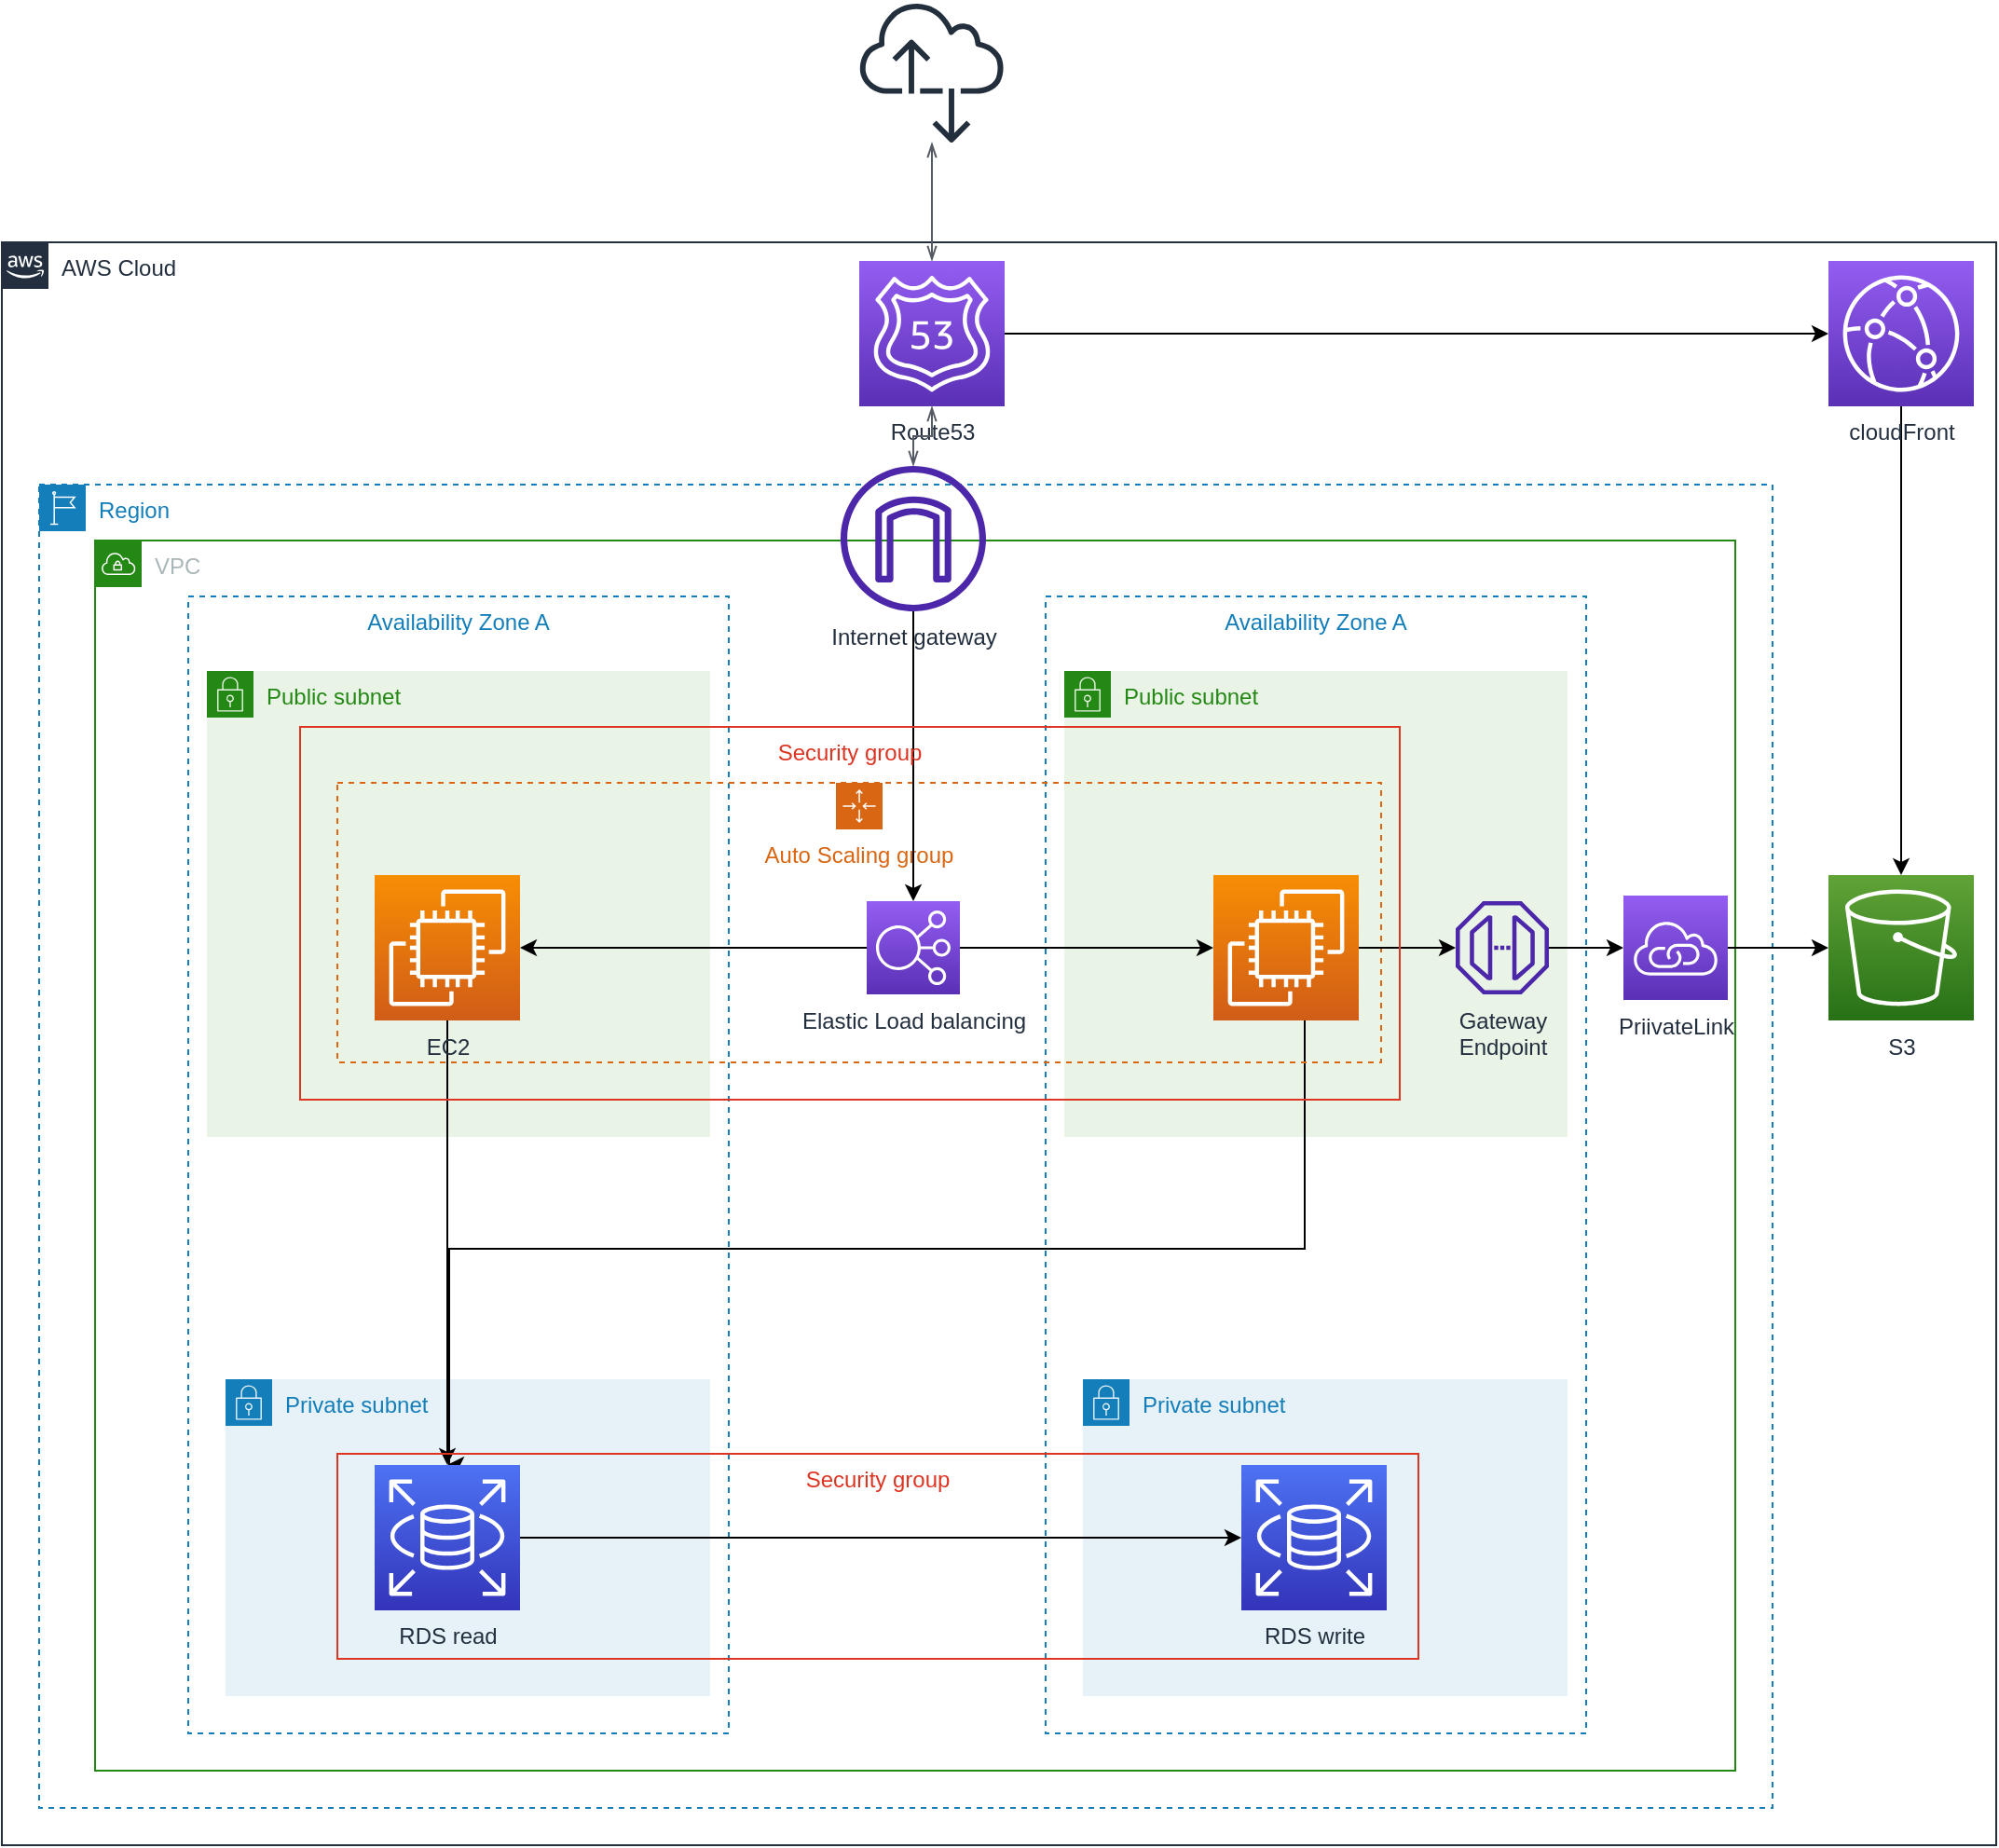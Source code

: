 <mxfile version="21.0.6" type="github">
  <diagram id="44onkSL5FYg0nzkO9cVO" name="Page-1">
    <mxGraphModel dx="768" dy="1551" grid="1" gridSize="10" guides="1" tooltips="1" connect="1" arrows="1" fold="1" page="1" pageScale="1" pageWidth="850" pageHeight="1100" math="0" shadow="0">
      <root>
        <mxCell id="0" />
        <mxCell id="1" parent="0" />
        <mxCell id="7fmFf8nUn-P5M9Ccj1X9-1" value="AWS Cloud" style="points=[[0,0],[0.25,0],[0.5,0],[0.75,0],[1,0],[1,0.25],[1,0.5],[1,0.75],[1,1],[0.75,1],[0.5,1],[0.25,1],[0,1],[0,0.75],[0,0.5],[0,0.25]];outlineConnect=0;gradientColor=none;html=1;whiteSpace=wrap;fontSize=12;fontStyle=0;container=1;pointerEvents=0;collapsible=0;recursiveResize=0;shape=mxgraph.aws4.group;grIcon=mxgraph.aws4.group_aws_cloud_alt;strokeColor=#232F3E;fillColor=none;verticalAlign=top;align=left;spacingLeft=30;fontColor=#232F3E;dashed=0;" parent="1" vertex="1">
          <mxGeometry x="40" y="-70" width="1070" height="860" as="geometry" />
        </mxCell>
        <mxCell id="7fmFf8nUn-P5M9Ccj1X9-4" value="Region" style="points=[[0,0],[0.25,0],[0.5,0],[0.75,0],[1,0],[1,0.25],[1,0.5],[1,0.75],[1,1],[0.75,1],[0.5,1],[0.25,1],[0,1],[0,0.75],[0,0.5],[0,0.25]];outlineConnect=0;gradientColor=none;html=1;whiteSpace=wrap;fontSize=12;fontStyle=0;container=1;pointerEvents=0;collapsible=0;recursiveResize=0;shape=mxgraph.aws4.group;grIcon=mxgraph.aws4.group_region;strokeColor=#147EBA;fillColor=none;verticalAlign=top;align=left;spacingLeft=30;fontColor=#147EBA;dashed=1;" parent="7fmFf8nUn-P5M9Ccj1X9-1" vertex="1">
          <mxGeometry x="20" y="130" width="930" height="710" as="geometry" />
        </mxCell>
        <mxCell id="7fmFf8nUn-P5M9Ccj1X9-7" value="VPC" style="points=[[0,0],[0.25,0],[0.5,0],[0.75,0],[1,0],[1,0.25],[1,0.5],[1,0.75],[1,1],[0.75,1],[0.5,1],[0.25,1],[0,1],[0,0.75],[0,0.5],[0,0.25]];outlineConnect=0;gradientColor=none;html=1;whiteSpace=wrap;fontSize=12;fontStyle=0;container=1;pointerEvents=0;collapsible=0;recursiveResize=0;shape=mxgraph.aws4.group;grIcon=mxgraph.aws4.group_vpc;strokeColor=#248814;fillColor=none;verticalAlign=top;align=left;spacingLeft=30;fontColor=#AAB7B8;dashed=0;" parent="7fmFf8nUn-P5M9Ccj1X9-4" vertex="1">
          <mxGeometry x="30" y="30" width="880" height="660" as="geometry" />
        </mxCell>
        <mxCell id="7fmFf8nUn-P5M9Ccj1X9-10" value="Availability Zone A" style="fillColor=none;strokeColor=#147EBA;dashed=1;verticalAlign=top;fontStyle=0;fontColor=#147EBA;" parent="7fmFf8nUn-P5M9Ccj1X9-7" vertex="1">
          <mxGeometry x="50" y="30" width="290" height="610" as="geometry" />
        </mxCell>
        <mxCell id="7fmFf8nUn-P5M9Ccj1X9-23" value="Public subnet" style="points=[[0,0],[0.25,0],[0.5,0],[0.75,0],[1,0],[1,0.25],[1,0.5],[1,0.75],[1,1],[0.75,1],[0.5,1],[0.25,1],[0,1],[0,0.75],[0,0.5],[0,0.25]];outlineConnect=0;gradientColor=none;html=1;whiteSpace=wrap;fontSize=12;fontStyle=0;container=1;pointerEvents=0;collapsible=0;recursiveResize=0;shape=mxgraph.aws4.group;grIcon=mxgraph.aws4.group_security_group;grStroke=0;strokeColor=#248814;fillColor=#E9F3E6;verticalAlign=top;align=left;spacingLeft=30;fontColor=#248814;dashed=0;" parent="7fmFf8nUn-P5M9Ccj1X9-7" vertex="1">
          <mxGeometry x="60" y="70" width="270" height="250" as="geometry" />
        </mxCell>
        <mxCell id="7fmFf8nUn-P5M9Ccj1X9-26" value="Private subnet" style="points=[[0,0],[0.25,0],[0.5,0],[0.75,0],[1,0],[1,0.25],[1,0.5],[1,0.75],[1,1],[0.75,1],[0.5,1],[0.25,1],[0,1],[0,0.75],[0,0.5],[0,0.25]];outlineConnect=0;gradientColor=none;html=1;whiteSpace=wrap;fontSize=12;fontStyle=0;container=1;pointerEvents=0;collapsible=0;recursiveResize=0;shape=mxgraph.aws4.group;grIcon=mxgraph.aws4.group_security_group;grStroke=0;strokeColor=#147EBA;fillColor=#E6F2F8;verticalAlign=top;align=left;spacingLeft=30;fontColor=#147EBA;dashed=0;" parent="7fmFf8nUn-P5M9Ccj1X9-7" vertex="1">
          <mxGeometry x="70" y="450" width="260" height="170" as="geometry" />
        </mxCell>
        <mxCell id="7fmFf8nUn-P5M9Ccj1X9-31" value="Availability Zone A" style="fillColor=none;strokeColor=#147EBA;dashed=1;verticalAlign=top;fontStyle=0;fontColor=#147EBA;" parent="7fmFf8nUn-P5M9Ccj1X9-7" vertex="1">
          <mxGeometry x="510" y="30" width="290" height="610" as="geometry" />
        </mxCell>
        <mxCell id="7fmFf8nUn-P5M9Ccj1X9-32" value="Public subnet" style="points=[[0,0],[0.25,0],[0.5,0],[0.75,0],[1,0],[1,0.25],[1,0.5],[1,0.75],[1,1],[0.75,1],[0.5,1],[0.25,1],[0,1],[0,0.75],[0,0.5],[0,0.25]];outlineConnect=0;gradientColor=none;html=1;whiteSpace=wrap;fontSize=12;fontStyle=0;container=1;pointerEvents=0;collapsible=0;recursiveResize=0;shape=mxgraph.aws4.group;grIcon=mxgraph.aws4.group_security_group;grStroke=0;strokeColor=#248814;fillColor=#E9F3E6;verticalAlign=top;align=left;spacingLeft=30;fontColor=#248814;dashed=0;" parent="7fmFf8nUn-P5M9Ccj1X9-7" vertex="1">
          <mxGeometry x="520" y="70" width="270" height="250" as="geometry" />
        </mxCell>
        <mxCell id="7fmFf8nUn-P5M9Ccj1X9-55" value="Gateway&lt;br&gt;Endpoint" style="sketch=0;outlineConnect=0;fontColor=#232F3E;gradientColor=none;fillColor=#4D27AA;strokeColor=none;dashed=0;verticalLabelPosition=bottom;verticalAlign=top;align=center;html=1;fontSize=12;fontStyle=0;aspect=fixed;pointerEvents=1;shape=mxgraph.aws4.endpoint;" parent="7fmFf8nUn-P5M9Ccj1X9-32" vertex="1">
          <mxGeometry x="210" y="123.5" width="50" height="50" as="geometry" />
        </mxCell>
        <mxCell id="7fmFf8nUn-P5M9Ccj1X9-34" value="Private subnet" style="points=[[0,0],[0.25,0],[0.5,0],[0.75,0],[1,0],[1,0.25],[1,0.5],[1,0.75],[1,1],[0.75,1],[0.5,1],[0.25,1],[0,1],[0,0.75],[0,0.5],[0,0.25]];outlineConnect=0;gradientColor=none;html=1;whiteSpace=wrap;fontSize=12;fontStyle=0;container=1;pointerEvents=0;collapsible=0;recursiveResize=0;shape=mxgraph.aws4.group;grIcon=mxgraph.aws4.group_security_group;grStroke=0;strokeColor=#147EBA;fillColor=#E6F2F8;verticalAlign=top;align=left;spacingLeft=30;fontColor=#147EBA;dashed=0;" parent="7fmFf8nUn-P5M9Ccj1X9-7" vertex="1">
          <mxGeometry x="530" y="450" width="260" height="170" as="geometry" />
        </mxCell>
        <mxCell id="7fmFf8nUn-P5M9Ccj1X9-37" value="RDS write" style="sketch=0;points=[[0,0,0],[0.25,0,0],[0.5,0,0],[0.75,0,0],[1,0,0],[0,1,0],[0.25,1,0],[0.5,1,0],[0.75,1,0],[1,1,0],[0,0.25,0],[0,0.5,0],[0,0.75,0],[1,0.25,0],[1,0.5,0],[1,0.75,0]];outlineConnect=0;fontColor=#232F3E;gradientColor=#4D72F3;gradientDirection=north;fillColor=#3334B9;strokeColor=#ffffff;dashed=0;verticalLabelPosition=bottom;verticalAlign=top;align=center;html=1;fontSize=12;fontStyle=0;aspect=fixed;shape=mxgraph.aws4.resourceIcon;resIcon=mxgraph.aws4.rds;" parent="7fmFf8nUn-P5M9Ccj1X9-34" vertex="1">
          <mxGeometry x="85" y="46" width="78" height="78" as="geometry" />
        </mxCell>
        <mxCell id="7fmFf8nUn-P5M9Ccj1X9-44" style="edgeStyle=orthogonalEdgeStyle;rounded=0;orthogonalLoop=1;jettySize=auto;html=1;entryX=0.5;entryY=0;entryDx=0;entryDy=0;entryPerimeter=0;" parent="7fmFf8nUn-P5M9Ccj1X9-7" source="7fmFf8nUn-P5M9Ccj1X9-25" target="7fmFf8nUn-P5M9Ccj1X9-36" edge="1">
          <mxGeometry relative="1" as="geometry" />
        </mxCell>
        <mxCell id="7fmFf8nUn-P5M9Ccj1X9-46" style="edgeStyle=orthogonalEdgeStyle;rounded=0;orthogonalLoop=1;jettySize=auto;html=1;entryX=0;entryY=0.5;entryDx=0;entryDy=0;entryPerimeter=0;" parent="7fmFf8nUn-P5M9Ccj1X9-7" source="7fmFf8nUn-P5M9Ccj1X9-36" target="7fmFf8nUn-P5M9Ccj1X9-37" edge="1">
          <mxGeometry relative="1" as="geometry" />
        </mxCell>
        <mxCell id="7fmFf8nUn-P5M9Ccj1X9-49" style="edgeStyle=orthogonalEdgeStyle;rounded=0;orthogonalLoop=1;jettySize=auto;html=1;entryX=0.5;entryY=0;entryDx=0;entryDy=0;entryPerimeter=0;" parent="7fmFf8nUn-P5M9Ccj1X9-7" source="7fmFf8nUn-P5M9Ccj1X9-33" target="7fmFf8nUn-P5M9Ccj1X9-36" edge="1">
          <mxGeometry relative="1" as="geometry">
            <Array as="points">
              <mxPoint x="649" y="380" />
              <mxPoint x="190" y="380" />
              <mxPoint x="190" y="496" />
            </Array>
          </mxGeometry>
        </mxCell>
        <mxCell id="7fmFf8nUn-P5M9Ccj1X9-42" value="Auto Scaling group" style="points=[[0,0],[0.25,0],[0.5,0],[0.75,0],[1,0],[1,0.25],[1,0.5],[1,0.75],[1,1],[0.75,1],[0.5,1],[0.25,1],[0,1],[0,0.75],[0,0.5],[0,0.25]];outlineConnect=0;gradientColor=none;html=1;whiteSpace=wrap;fontSize=12;fontStyle=0;container=1;pointerEvents=0;collapsible=0;recursiveResize=0;shape=mxgraph.aws4.groupCenter;grIcon=mxgraph.aws4.group_auto_scaling_group;grStroke=1;strokeColor=#D86613;fillColor=none;verticalAlign=top;align=center;fontColor=#D86613;dashed=1;spacingTop=25;" parent="7fmFf8nUn-P5M9Ccj1X9-7" vertex="1">
          <mxGeometry x="130" y="130" width="560" height="150" as="geometry" />
        </mxCell>
        <mxCell id="7fmFf8nUn-P5M9Ccj1X9-54" value="Elastic Load balancing" style="sketch=0;points=[[0,0,0],[0.25,0,0],[0.5,0,0],[0.75,0,0],[1,0,0],[0,1,0],[0.25,1,0],[0.5,1,0],[0.75,1,0],[1,1,0],[0,0.25,0],[0,0.5,0],[0,0.75,0],[1,0.25,0],[1,0.5,0],[1,0.75,0]];outlineConnect=0;fontColor=#232F3E;gradientColor=#945DF2;gradientDirection=north;fillColor=#5A30B5;strokeColor=#ffffff;dashed=0;verticalLabelPosition=bottom;verticalAlign=top;align=center;html=1;fontSize=12;fontStyle=0;aspect=fixed;shape=mxgraph.aws4.resourceIcon;resIcon=mxgraph.aws4.elastic_load_balancing;" parent="7fmFf8nUn-P5M9Ccj1X9-42" vertex="1">
          <mxGeometry x="284" y="63.5" width="50" height="50" as="geometry" />
        </mxCell>
        <mxCell id="7fmFf8nUn-P5M9Ccj1X9-25" value="EC2" style="sketch=0;points=[[0,0,0],[0.25,0,0],[0.5,0,0],[0.75,0,0],[1,0,0],[0,1,0],[0.25,1,0],[0.5,1,0],[0.75,1,0],[1,1,0],[0,0.25,0],[0,0.5,0],[0,0.75,0],[1,0.25,0],[1,0.5,0],[1,0.75,0]];outlineConnect=0;fontColor=#232F3E;gradientColor=#F78E04;gradientDirection=north;fillColor=#D05C17;strokeColor=#ffffff;dashed=0;verticalLabelPosition=bottom;verticalAlign=top;align=center;html=1;fontSize=12;fontStyle=0;aspect=fixed;shape=mxgraph.aws4.resourceIcon;resIcon=mxgraph.aws4.ec2;" parent="7fmFf8nUn-P5M9Ccj1X9-42" vertex="1">
          <mxGeometry x="20" y="49.5" width="78" height="78" as="geometry" />
        </mxCell>
        <mxCell id="1zciZyRI1FGPK95_tYkb-5" style="edgeStyle=orthogonalEdgeStyle;rounded=0;orthogonalLoop=1;jettySize=auto;html=1;" parent="7fmFf8nUn-P5M9Ccj1X9-42" source="7fmFf8nUn-P5M9Ccj1X9-54" target="7fmFf8nUn-P5M9Ccj1X9-25" edge="1">
          <mxGeometry relative="1" as="geometry" />
        </mxCell>
        <mxCell id="7fmFf8nUn-P5M9Ccj1X9-33" value="" style="sketch=0;points=[[0,0,0],[0.25,0,0],[0.5,0,0],[0.75,0,0],[1,0,0],[0,1,0],[0.25,1,0],[0.5,1,0],[0.75,1,0],[1,1,0],[0,0.25,0],[0,0.5,0],[0,0.75,0],[1,0.25,0],[1,0.5,0],[1,0.75,0]];outlineConnect=0;fontColor=#232F3E;gradientColor=#F78E04;gradientDirection=north;fillColor=#D05C17;strokeColor=#ffffff;dashed=0;verticalLabelPosition=bottom;verticalAlign=top;align=center;html=1;fontSize=12;fontStyle=0;aspect=fixed;shape=mxgraph.aws4.resourceIcon;resIcon=mxgraph.aws4.ec2;" parent="7fmFf8nUn-P5M9Ccj1X9-42" vertex="1">
          <mxGeometry x="470" y="49.5" width="78" height="78" as="geometry" />
        </mxCell>
        <mxCell id="1zciZyRI1FGPK95_tYkb-6" value="" style="edgeStyle=orthogonalEdgeStyle;rounded=0;orthogonalLoop=1;jettySize=auto;html=1;entryX=0;entryY=0.5;entryDx=0;entryDy=0;entryPerimeter=0;" parent="7fmFf8nUn-P5M9Ccj1X9-42" source="7fmFf8nUn-P5M9Ccj1X9-54" target="7fmFf8nUn-P5M9Ccj1X9-33" edge="1">
          <mxGeometry relative="1" as="geometry" />
        </mxCell>
        <mxCell id="7fmFf8nUn-P5M9Ccj1X9-36" value="RDS read" style="sketch=0;points=[[0,0,0],[0.25,0,0],[0.5,0,0],[0.75,0,0],[1,0,0],[0,1,0],[0.25,1,0],[0.5,1,0],[0.75,1,0],[1,1,0],[0,0.25,0],[0,0.5,0],[0,0.75,0],[1,0.25,0],[1,0.5,0],[1,0.75,0]];outlineConnect=0;fontColor=#232F3E;gradientColor=#4D72F3;gradientDirection=north;fillColor=#3334B9;strokeColor=#ffffff;dashed=0;verticalLabelPosition=bottom;verticalAlign=top;align=center;html=1;fontSize=12;fontStyle=0;aspect=fixed;shape=mxgraph.aws4.resourceIcon;resIcon=mxgraph.aws4.rds;" parent="7fmFf8nUn-P5M9Ccj1X9-7" vertex="1">
          <mxGeometry x="150" y="496" width="78" height="78" as="geometry" />
        </mxCell>
        <mxCell id="1zciZyRI1FGPK95_tYkb-12" style="edgeStyle=orthogonalEdgeStyle;rounded=0;orthogonalLoop=1;jettySize=auto;html=1;" parent="7fmFf8nUn-P5M9Ccj1X9-7" source="7fmFf8nUn-P5M9Ccj1X9-33" target="7fmFf8nUn-P5M9Ccj1X9-55" edge="1">
          <mxGeometry relative="1" as="geometry" />
        </mxCell>
        <mxCell id="1zciZyRI1FGPK95_tYkb-14" style="edgeStyle=orthogonalEdgeStyle;rounded=0;orthogonalLoop=1;jettySize=auto;html=1;entryX=0.5;entryY=0;entryDx=0;entryDy=0;entryPerimeter=0;" parent="7fmFf8nUn-P5M9Ccj1X9-7" source="1zciZyRI1FGPK95_tYkb-13" target="7fmFf8nUn-P5M9Ccj1X9-54" edge="1">
          <mxGeometry relative="1" as="geometry" />
        </mxCell>
        <mxCell id="1zciZyRI1FGPK95_tYkb-13" value="Internet gateway" style="sketch=0;outlineConnect=0;fontColor=#232F3E;gradientColor=none;fillColor=#4D27AA;strokeColor=none;dashed=0;verticalLabelPosition=bottom;verticalAlign=top;align=center;html=1;fontSize=12;fontStyle=0;aspect=fixed;pointerEvents=1;shape=mxgraph.aws4.internet_gateway;" parent="7fmFf8nUn-P5M9Ccj1X9-7" vertex="1">
          <mxGeometry x="400" y="-40" width="78" height="78" as="geometry" />
        </mxCell>
        <mxCell id="7fmFf8nUn-P5M9Ccj1X9-50" value="Security group" style="fillColor=none;strokeColor=#DD3522;verticalAlign=top;fontStyle=0;fontColor=#DD3522;" parent="7fmFf8nUn-P5M9Ccj1X9-7" vertex="1">
          <mxGeometry x="130" y="490" width="580" height="110" as="geometry" />
        </mxCell>
        <mxCell id="7fmFf8nUn-P5M9Ccj1X9-43" value="Security group" style="fillColor=none;strokeColor=#DD3522;verticalAlign=top;fontStyle=0;fontColor=#DD3522;" parent="7fmFf8nUn-P5M9Ccj1X9-7" vertex="1">
          <mxGeometry x="110" y="100" width="590" height="200" as="geometry" />
        </mxCell>
        <mxCell id="vRAyw9r1Aut6123HKFGO-1" value="PriivateLink" style="sketch=0;points=[[0,0,0],[0.25,0,0],[0.5,0,0],[0.75,0,0],[1,0,0],[0,1,0],[0.25,1,0],[0.5,1,0],[0.75,1,0],[1,1,0],[0,0.25,0],[0,0.5,0],[0,0.75,0],[1,0.25,0],[1,0.5,0],[1,0.75,0]];outlineConnect=0;fontColor=#232F3E;gradientColor=#945DF2;gradientDirection=north;fillColor=#5A30B5;strokeColor=#ffffff;dashed=0;verticalLabelPosition=bottom;verticalAlign=top;align=center;html=1;fontSize=12;fontStyle=0;aspect=fixed;shape=mxgraph.aws4.resourceIcon;resIcon=mxgraph.aws4.vpc_privatelink;" vertex="1" parent="7fmFf8nUn-P5M9Ccj1X9-7">
          <mxGeometry x="820" y="190.5" width="56" height="56" as="geometry" />
        </mxCell>
        <mxCell id="vRAyw9r1Aut6123HKFGO-3" style="edgeStyle=orthogonalEdgeStyle;rounded=0;orthogonalLoop=1;jettySize=auto;html=1;entryX=0;entryY=0.5;entryDx=0;entryDy=0;entryPerimeter=0;" edge="1" parent="7fmFf8nUn-P5M9Ccj1X9-7" source="7fmFf8nUn-P5M9Ccj1X9-55" target="vRAyw9r1Aut6123HKFGO-1">
          <mxGeometry relative="1" as="geometry" />
        </mxCell>
        <mxCell id="7fmFf8nUn-P5M9Ccj1X9-15" value="S3" style="sketch=0;points=[[0,0,0],[0.25,0,0],[0.5,0,0],[0.75,0,0],[1,0,0],[0,1,0],[0.25,1,0],[0.5,1,0],[0.75,1,0],[1,1,0],[0,0.25,0],[0,0.5,0],[0,0.75,0],[1,0.25,0],[1,0.5,0],[1,0.75,0]];outlineConnect=0;fontColor=#232F3E;gradientColor=#60A337;gradientDirection=north;fillColor=#277116;strokeColor=#ffffff;dashed=0;verticalLabelPosition=bottom;verticalAlign=top;align=center;html=1;fontSize=12;fontStyle=0;aspect=fixed;shape=mxgraph.aws4.resourceIcon;resIcon=mxgraph.aws4.s3;" parent="7fmFf8nUn-P5M9Ccj1X9-1" vertex="1">
          <mxGeometry x="980" y="339.5" width="78" height="78" as="geometry" />
        </mxCell>
        <mxCell id="1zciZyRI1FGPK95_tYkb-15" style="edgeStyle=orthogonalEdgeStyle;rounded=0;orthogonalLoop=1;jettySize=auto;html=1;exitX=0.5;exitY=1;exitDx=0;exitDy=0;exitPerimeter=0;entryX=0.5;entryY=0;entryDx=0;entryDy=0;entryPerimeter=0;" parent="7fmFf8nUn-P5M9Ccj1X9-1" source="7fmFf8nUn-P5M9Ccj1X9-52" target="7fmFf8nUn-P5M9Ccj1X9-15" edge="1">
          <mxGeometry relative="1" as="geometry">
            <Array as="points">
              <mxPoint x="1019" y="210" />
              <mxPoint x="1019" y="210" />
            </Array>
          </mxGeometry>
        </mxCell>
        <mxCell id="7fmFf8nUn-P5M9Ccj1X9-52" value="cloudFront" style="sketch=0;points=[[0,0,0],[0.25,0,0],[0.5,0,0],[0.75,0,0],[1,0,0],[0,1,0],[0.25,1,0],[0.5,1,0],[0.75,1,0],[1,1,0],[0,0.25,0],[0,0.5,0],[0,0.75,0],[1,0.25,0],[1,0.5,0],[1,0.75,0]];outlineConnect=0;fontColor=#232F3E;gradientColor=#945DF2;gradientDirection=north;fillColor=#5A30B5;strokeColor=#ffffff;dashed=0;verticalLabelPosition=bottom;verticalAlign=top;align=center;html=1;fontSize=12;fontStyle=0;aspect=fixed;shape=mxgraph.aws4.resourceIcon;resIcon=mxgraph.aws4.cloudfront;" parent="7fmFf8nUn-P5M9Ccj1X9-1" vertex="1">
          <mxGeometry x="980" y="10" width="78" height="78" as="geometry" />
        </mxCell>
        <mxCell id="1zciZyRI1FGPK95_tYkb-16" style="edgeStyle=orthogonalEdgeStyle;rounded=0;orthogonalLoop=1;jettySize=auto;html=1;" parent="7fmFf8nUn-P5M9Ccj1X9-1" source="7fmFf8nUn-P5M9Ccj1X9-53" target="7fmFf8nUn-P5M9Ccj1X9-52" edge="1">
          <mxGeometry relative="1" as="geometry" />
        </mxCell>
        <mxCell id="7fmFf8nUn-P5M9Ccj1X9-53" value="Route53" style="sketch=0;points=[[0,0,0],[0.25,0,0],[0.5,0,0],[0.75,0,0],[1,0,0],[0,1,0],[0.25,1,0],[0.5,1,0],[0.75,1,0],[1,1,0],[0,0.25,0],[0,0.5,0],[0,0.75,0],[1,0.25,0],[1,0.5,0],[1,0.75,0]];outlineConnect=0;fontColor=#232F3E;gradientColor=#945DF2;gradientDirection=north;fillColor=#5A30B5;strokeColor=#ffffff;dashed=0;verticalLabelPosition=bottom;verticalAlign=top;align=center;html=1;fontSize=12;fontStyle=0;aspect=fixed;shape=mxgraph.aws4.resourceIcon;resIcon=mxgraph.aws4.route_53;" parent="7fmFf8nUn-P5M9Ccj1X9-1" vertex="1">
          <mxGeometry x="460" y="10" width="78" height="78" as="geometry" />
        </mxCell>
        <mxCell id="1zciZyRI1FGPK95_tYkb-17" value="" style="edgeStyle=orthogonalEdgeStyle;html=1;endArrow=openThin;elbow=vertical;startArrow=openThin;startFill=0;endFill=0;strokeColor=#545B64;rounded=0;entryX=0.5;entryY=1;entryDx=0;entryDy=0;entryPerimeter=0;" parent="7fmFf8nUn-P5M9Ccj1X9-1" source="1zciZyRI1FGPK95_tYkb-13" target="7fmFf8nUn-P5M9Ccj1X9-53" edge="1">
          <mxGeometry width="100" relative="1" as="geometry">
            <mxPoint x="530" y="190" as="sourcePoint" />
            <mxPoint x="630" y="190" as="targetPoint" />
          </mxGeometry>
        </mxCell>
        <mxCell id="vRAyw9r1Aut6123HKFGO-2" style="edgeStyle=orthogonalEdgeStyle;rounded=0;orthogonalLoop=1;jettySize=auto;html=1;entryX=0;entryY=0.5;entryDx=0;entryDy=0;entryPerimeter=0;" edge="1" parent="7fmFf8nUn-P5M9Ccj1X9-1" source="vRAyw9r1Aut6123HKFGO-1" target="7fmFf8nUn-P5M9Ccj1X9-15">
          <mxGeometry relative="1" as="geometry" />
        </mxCell>
        <mxCell id="1zciZyRI1FGPK95_tYkb-18" value="" style="sketch=0;outlineConnect=0;fontColor=#232F3E;gradientColor=none;fillColor=#232F3D;strokeColor=none;dashed=0;verticalLabelPosition=bottom;verticalAlign=top;align=center;html=1;fontSize=12;fontStyle=0;aspect=fixed;pointerEvents=1;shape=mxgraph.aws4.internet_alt2;" parent="1" vertex="1">
          <mxGeometry x="500" y="-200" width="78" height="78" as="geometry" />
        </mxCell>
        <mxCell id="1zciZyRI1FGPK95_tYkb-19" value="" style="edgeStyle=orthogonalEdgeStyle;html=1;endArrow=openThin;elbow=vertical;startArrow=openThin;startFill=0;endFill=0;strokeColor=#545B64;rounded=0;exitX=0.5;exitY=0;exitDx=0;exitDy=0;exitPerimeter=0;" parent="1" source="7fmFf8nUn-P5M9Ccj1X9-53" target="1zciZyRI1FGPK95_tYkb-18" edge="1">
          <mxGeometry width="100" relative="1" as="geometry">
            <mxPoint x="549" y="60" as="sourcePoint" />
            <mxPoint x="549" y="18" as="targetPoint" />
          </mxGeometry>
        </mxCell>
      </root>
    </mxGraphModel>
  </diagram>
</mxfile>
